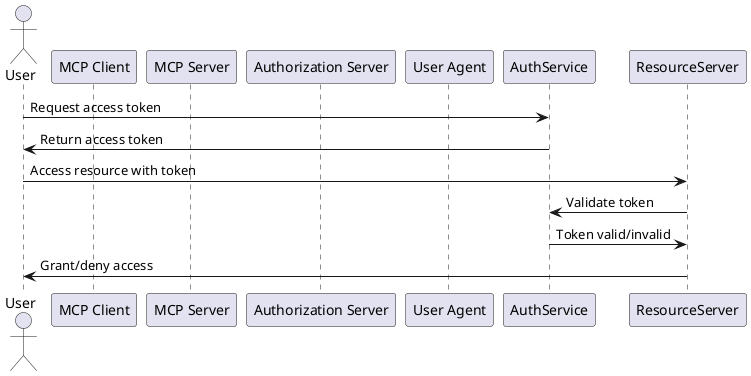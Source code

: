 @startuml

' Interactive input authorization
' When there is a user capable of interactively entering input on a user-agent.
' E.g. User on laptop with browser.

' Non-interactive input authorization (very unlikely)
' When there is a machine that would like to authorize
' E.g. An app hosted on a server using an LLM requiring an MCP

' Interactive limited-input authorization
' When there is a user capable of entering input on a user-agent, but the input is limited.
' E.g. User on TV

actor User
participant "MCP Client" as mcp_client
participant "MCP Server" as mcp_server
participant "Authorization Server" as authorization_server
participant "User Agent" as user_agent

User -> AuthService : Request access token
AuthService -> User : Return access token
User -> ResourceServer : Access resource with token
ResourceServer -> AuthService : Validate token
AuthService -> ResourceServer : Token valid/invalid
ResourceServer -> User : Grant/deny access

@enduml
